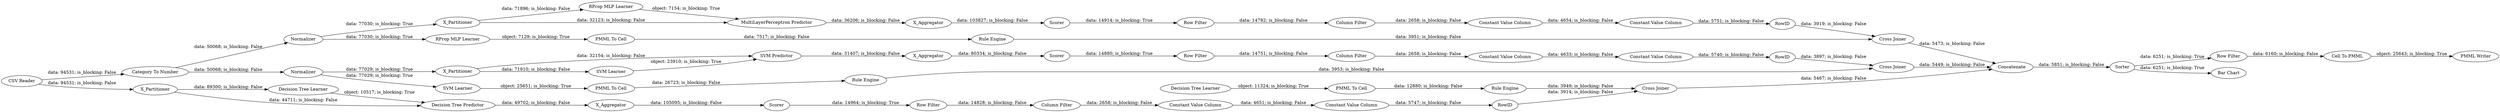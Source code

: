 digraph {
	"5534350571646247831_7" [label=X_Aggregator]
	"5534350571646247831_31" [label="RProp MLP Learner"]
	"-3066058272222784492_2" [label=X_Partitioner]
	"-5832623616876236109_290" [label="Constant Value Column"]
	"-3066058272222784492_7" [label=X_Aggregator]
	"5534350571646247831_38" [label="Cross Joiner"]
	"-6690269136670698024_35" [label="RProp MLP Learner"]
	"5534350571646247831_39" [label=Normalizer]
	"-3455140972857268569_293" [label=RowID]
	"-5729820358274888705_52" [label=Sorter]
	"5534350571646247831_32" [label="MultiLayerPerceptron Predictor"]
	"-9108088426217604017_34" [label="Rule Engine"]
	"5534350571646247831_2" [label=X_Partitioner]
	"-5832623616876236109_292" [label="Constant Value Column"]
	"-6690269136670698024_22" [label="PMML To Cell"]
	"-3066058272222784492_39" [label="Cross Joiner"]
	"7666027531520800766_294" [label="Column Filter"]
	"6384412446227888392_31" [label="Decision Tree Learner"]
	"6384412446227888392_32" [label="Decision Tree Predictor"]
	"-9108088426217604017_33" [label="Decision Tree Learner"]
	"6384412446227888392_7" [label=X_Aggregator]
	"7666027531520800766_293" [label=RowID]
	"-3455140972857268569_290" [label="Constant Value Column"]
	"7666027531520800766_290" [label="Constant Value Column"]
	"-3455140972857268569_292" [label="Constant Value Column"]
	"-5729820358274888705_53" [label="Row Filter"]
	"-3066058272222784492_32" [label="SVM Predictor"]
	"7666027531520800766_292" [label="Constant Value Column"]
	"6384412446227888392_2" [label=X_Partitioner]
	"6384412446227888392_38" [label="Cross Joiner"]
	"-5729820358274888705_1" [label="CSV Reader"]
	"-9108088426217604017_28" [label="PMML To Cell"]
	"5534350571646247831_40" [label=Scorer]
	"7666027531520800766_9" [label="Row Filter"]
	"-3066058272222784492_31" [label="SVM Learner"]
	"-5729820358274888705_54" [label="Cell To PMML"]
	"-5729820358274888705_61" [label="PMML Writer"]
	"-5832623616876236109_293" [label=RowID]
	"-6690269136670698024_34" [label="Rule Engine"]
	"6384412446227888392_39" [label=Scorer]
	"6659316423066321473_35" [label="Rule Engine"]
	"-5832623616876236109_294" [label="Column Filter"]
	"6659316423066321473_34" [label="PMML To Cell"]
	"-3066058272222784492_40" [label=Normalizer]
	"-5729820358274888705_2" [label="Category To Number"]
	"-5729820358274888705_62" [label="Bar Chart"]
	"6659316423066321473_33" [label="SVM Learner"]
	"-5832623616876236109_9" [label="Row Filter"]
	"-3455140972857268569_294" [label="Column Filter"]
	"-3455140972857268569_9" [label="Row Filter"]
	"-5729820358274888705_60" [label=Concatenate]
	"-3066058272222784492_41" [label=Scorer]
	"6659316423066321473_35" -> "-3066058272222784492_39" [label="data: 3953; is_blocking: False"]
	"7666027531520800766_9" -> "7666027531520800766_294" [label="data: 14782; is_blocking: False"]
	"5534350571646247831_32" -> "5534350571646247831_7" [label="data: 36206; is_blocking: False"]
	"-6690269136670698024_35" -> "-6690269136670698024_22" [label="object: 7129; is_blocking: True"]
	"5534350571646247831_38" -> "-5729820358274888705_60" [label="data: 5473; is_blocking: False"]
	"-3066058272222784492_40" -> "-3066058272222784492_2" [label="data: 77029; is_blocking: True"]
	"-5729820358274888705_1" -> "-5729820358274888705_2" [label="data: 94531; is_blocking: False"]
	"-9108088426217604017_34" -> "6384412446227888392_38" [label="data: 3949; is_blocking: False"]
	"-5729820358274888705_2" -> "-3066058272222784492_40" [label="data: 50068; is_blocking: False"]
	"-3066058272222784492_31" -> "-3066058272222784492_32" [label="object: 23910; is_blocking: True"]
	"6384412446227888392_31" -> "6384412446227888392_32" [label="object: 10517; is_blocking: True"]
	"7666027531520800766_290" -> "7666027531520800766_292" [label="data: 4654; is_blocking: False"]
	"-5729820358274888705_52" -> "-5729820358274888705_53" [label="data: 6251; is_blocking: True"]
	"-3066058272222784492_32" -> "-3066058272222784492_7" [label="data: 31407; is_blocking: False"]
	"-5729820358274888705_1" -> "6384412446227888392_2" [label="data: 94531; is_blocking: False"]
	"6659316423066321473_34" -> "6659316423066321473_35" [label="data: 26723; is_blocking: False"]
	"5534350571646247831_39" -> "5534350571646247831_2" [label="data: 77030; is_blocking: True"]
	"-5832623616876236109_9" -> "-5832623616876236109_294" [label="data: 14828; is_blocking: False"]
	"6384412446227888392_32" -> "6384412446227888392_7" [label="data: 49702; is_blocking: False"]
	"-5832623616876236109_293" -> "6384412446227888392_38" [label="data: 3914; is_blocking: False"]
	"-3066058272222784492_40" -> "6659316423066321473_33" [label="data: 77029; is_blocking: True"]
	"-3455140972857268569_294" -> "-3455140972857268569_290" [label="data: 2658; is_blocking: False"]
	"-9108088426217604017_33" -> "-9108088426217604017_28" [label="object: 11324; is_blocking: True"]
	"-5729820358274888705_53" -> "-5729820358274888705_54" [label="data: 6160; is_blocking: False"]
	"-5832623616876236109_290" -> "-5832623616876236109_292" [label="data: 4651; is_blocking: False"]
	"5534350571646247831_2" -> "5534350571646247831_32" [label="data: 32123; is_blocking: False"]
	"-3066058272222784492_41" -> "-3455140972857268569_9" [label="data: 14880; is_blocking: True"]
	"7666027531520800766_292" -> "7666027531520800766_293" [label="data: 5751; is_blocking: False"]
	"-5729820358274888705_52" -> "-5729820358274888705_62" [label="data: 6251; is_blocking: True"]
	"-5729820358274888705_54" -> "-5729820358274888705_61" [label="object: 25643; is_blocking: True"]
	"7666027531520800766_294" -> "7666027531520800766_290" [label="data: 2658; is_blocking: False"]
	"5534350571646247831_7" -> "5534350571646247831_40" [label="data: 103827; is_blocking: False"]
	"-3455140972857268569_9" -> "-3455140972857268569_294" [label="data: 14751; is_blocking: False"]
	"6384412446227888392_39" -> "-5832623616876236109_9" [label="data: 14964; is_blocking: True"]
	"-3455140972857268569_293" -> "-3066058272222784492_39" [label="data: 3897; is_blocking: False"]
	"-5729820358274888705_60" -> "-5729820358274888705_52" [label="data: 5851; is_blocking: False"]
	"-6690269136670698024_22" -> "-6690269136670698024_34" [label="data: 7517; is_blocking: False"]
	"-3455140972857268569_292" -> "-3455140972857268569_293" [label="data: 5740; is_blocking: False"]
	"5534350571646247831_31" -> "5534350571646247831_32" [label="object: 7154; is_blocking: True"]
	"-3455140972857268569_290" -> "-3455140972857268569_292" [label="data: 4633; is_blocking: False"]
	"5534350571646247831_40" -> "7666027531520800766_9" [label="data: 14914; is_blocking: True"]
	"-3066058272222784492_2" -> "-3066058272222784492_31" [label="data: 71910; is_blocking: False"]
	"6659316423066321473_33" -> "6659316423066321473_34" [label="object: 25651; is_blocking: True"]
	"-9108088426217604017_28" -> "-9108088426217604017_34" [label="data: 12880; is_blocking: False"]
	"-6690269136670698024_34" -> "5534350571646247831_38" [label="data: 3951; is_blocking: False"]
	"6384412446227888392_7" -> "6384412446227888392_39" [label="data: 105095; is_blocking: False"]
	"-3066058272222784492_39" -> "-5729820358274888705_60" [label="data: 5449; is_blocking: False"]
	"-3066058272222784492_7" -> "-3066058272222784492_41" [label="data: 80334; is_blocking: False"]
	"-5832623616876236109_294" -> "-5832623616876236109_290" [label="data: 2658; is_blocking: False"]
	"6384412446227888392_2" -> "6384412446227888392_32" [label="data: 44711; is_blocking: False"]
	"6384412446227888392_2" -> "6384412446227888392_31" [label="data: 89300; is_blocking: False"]
	"5534350571646247831_2" -> "5534350571646247831_31" [label="data: 71896; is_blocking: False"]
	"7666027531520800766_293" -> "5534350571646247831_38" [label="data: 3919; is_blocking: False"]
	"-3066058272222784492_2" -> "-3066058272222784492_32" [label="data: 32154; is_blocking: False"]
	"-5729820358274888705_2" -> "5534350571646247831_39" [label="data: 50068; is_blocking: False"]
	"5534350571646247831_39" -> "-6690269136670698024_35" [label="data: 77030; is_blocking: True"]
	"6384412446227888392_38" -> "-5729820358274888705_60" [label="data: 5467; is_blocking: False"]
	"-5832623616876236109_292" -> "-5832623616876236109_293" [label="data: 5747; is_blocking: False"]
	rankdir=LR
}
